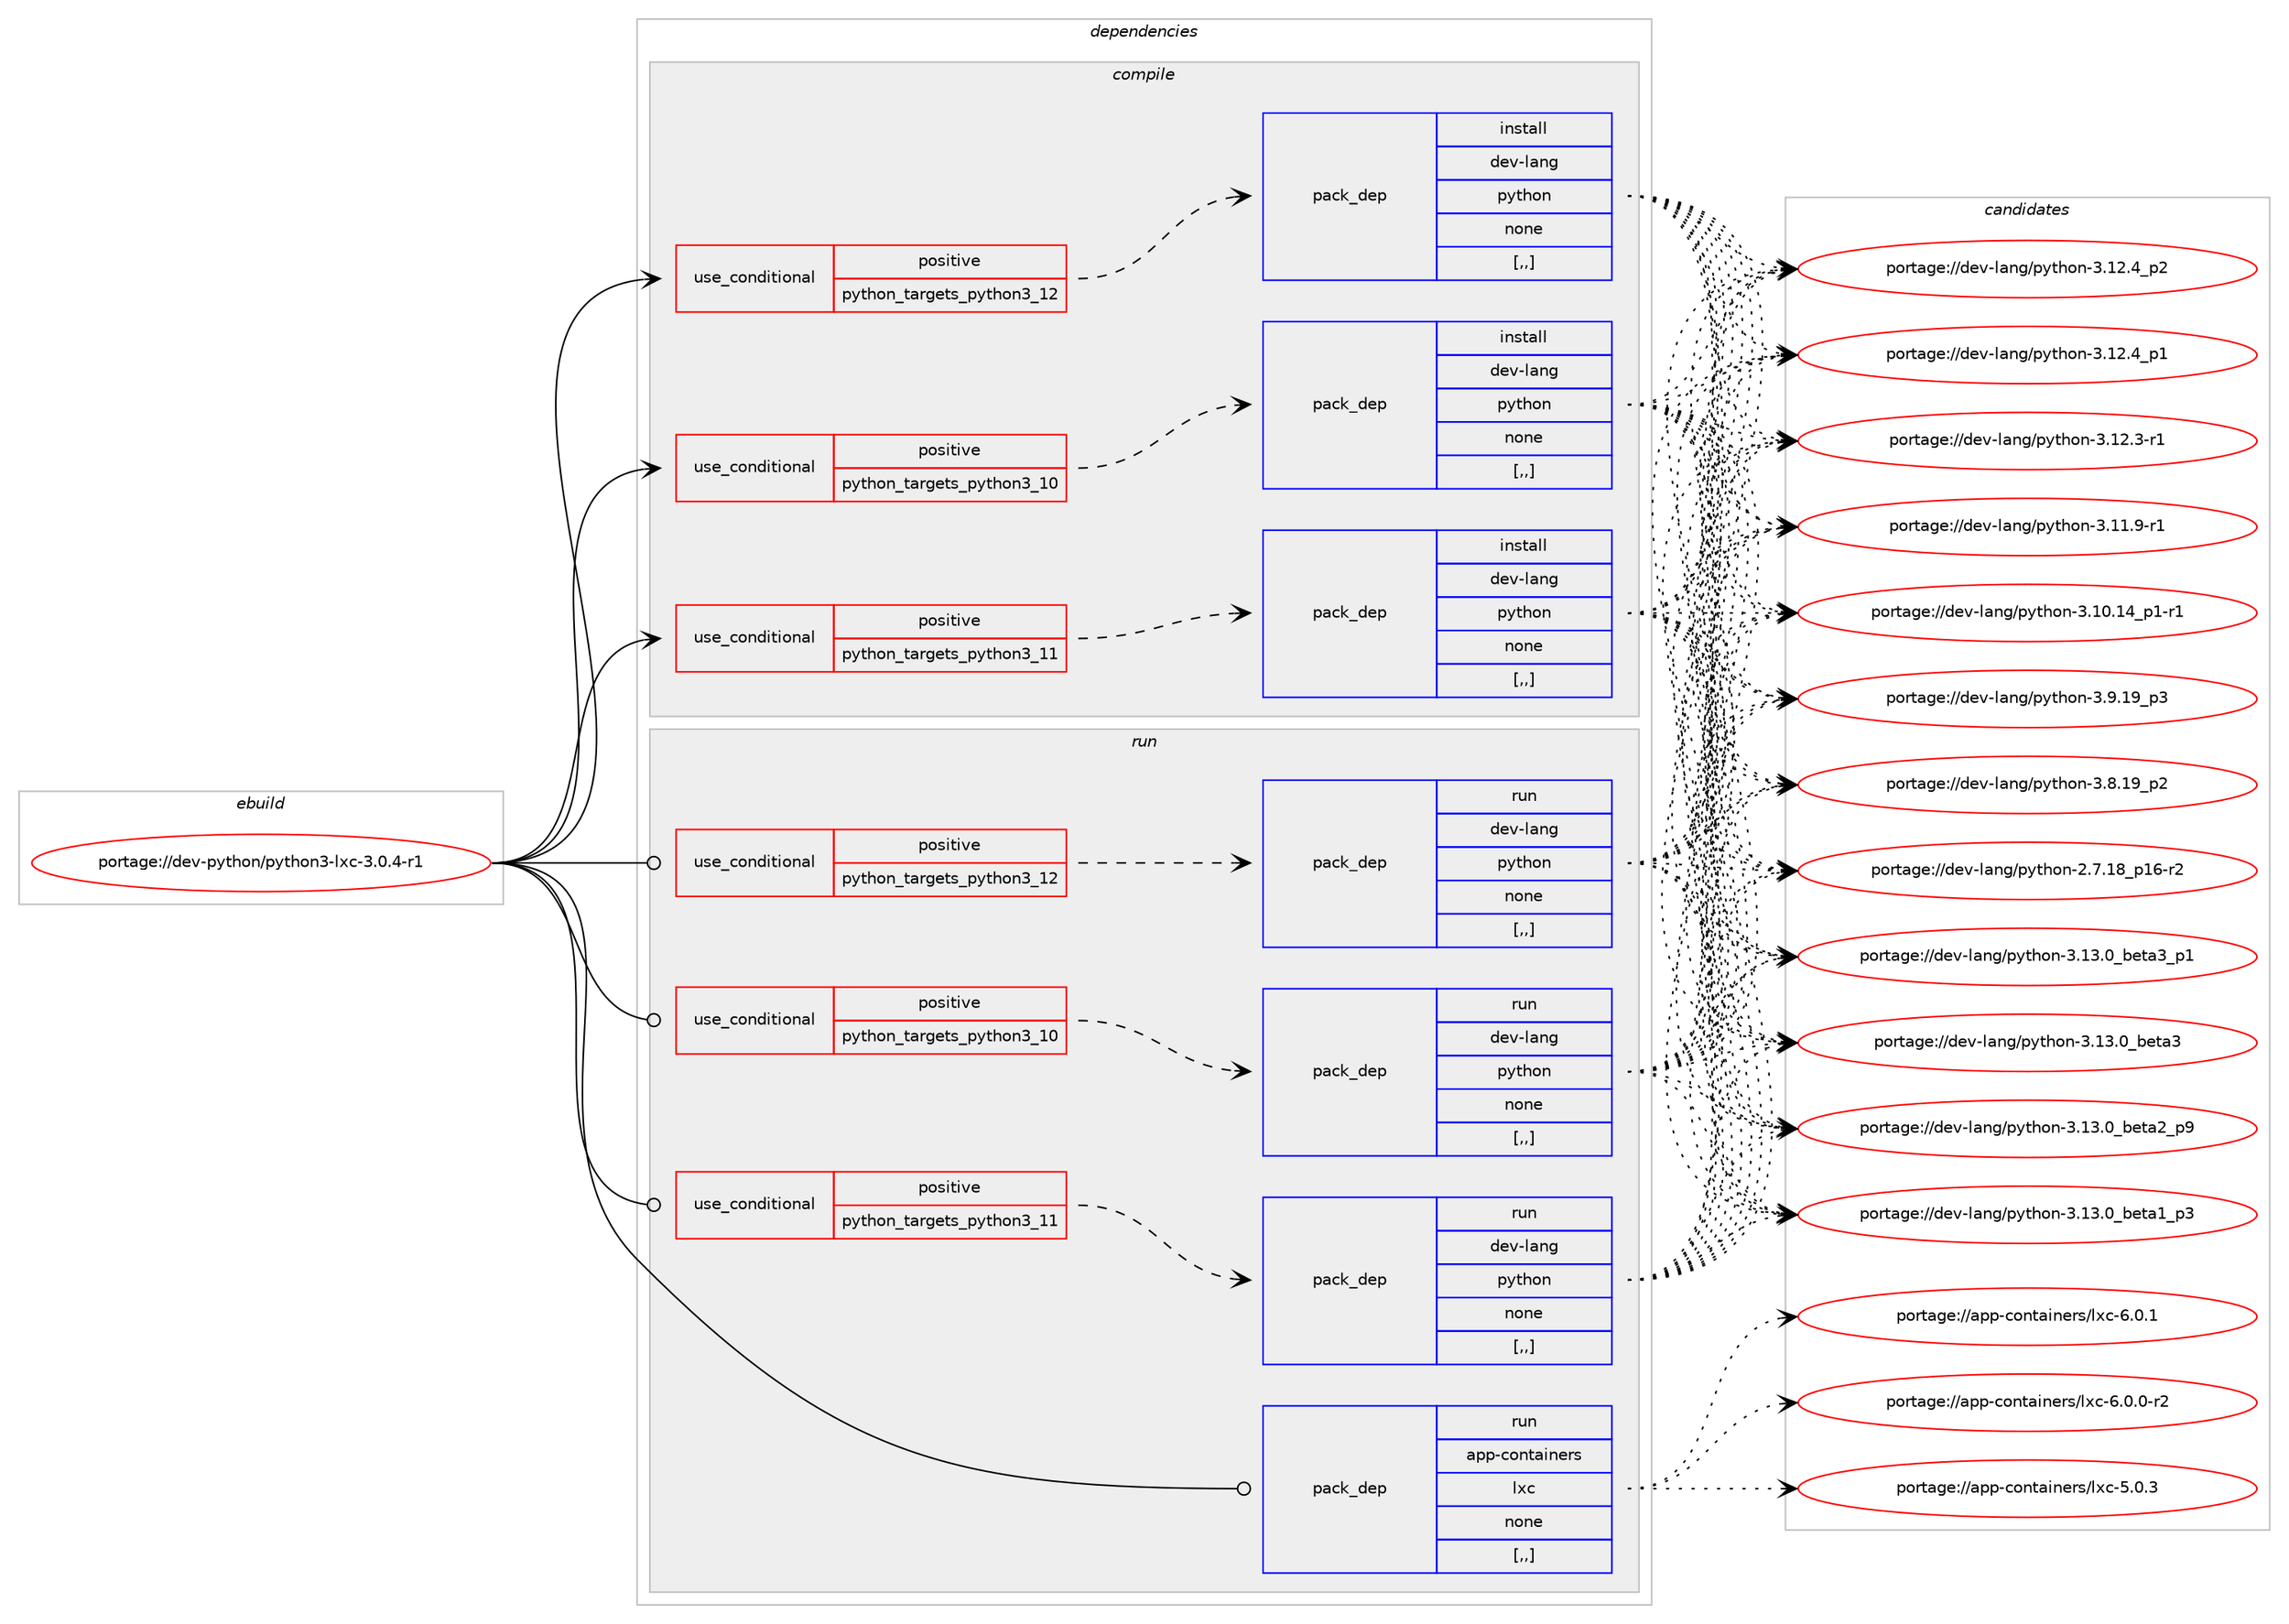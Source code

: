 digraph prolog {

# *************
# Graph options
# *************

newrank=true;
concentrate=true;
compound=true;
graph [rankdir=LR,fontname=Helvetica,fontsize=10,ranksep=1.5];#, ranksep=2.5, nodesep=0.2];
edge  [arrowhead=vee];
node  [fontname=Helvetica,fontsize=10];

# **********
# The ebuild
# **********

subgraph cluster_leftcol {
color=gray;
rank=same;
label=<<i>ebuild</i>>;
id [label="portage://dev-python/python3-lxc-3.0.4-r1", color=red, width=4, href="../dev-python/python3-lxc-3.0.4-r1.svg"];
}

# ****************
# The dependencies
# ****************

subgraph cluster_midcol {
color=gray;
label=<<i>dependencies</i>>;
subgraph cluster_compile {
fillcolor="#eeeeee";
style=filled;
label=<<i>compile</i>>;
subgraph cond38081 {
dependency159433 [label=<<TABLE BORDER="0" CELLBORDER="1" CELLSPACING="0" CELLPADDING="4"><TR><TD ROWSPAN="3" CELLPADDING="10">use_conditional</TD></TR><TR><TD>positive</TD></TR><TR><TD>python_targets_python3_10</TD></TR></TABLE>>, shape=none, color=red];
subgraph pack120093 {
dependency159434 [label=<<TABLE BORDER="0" CELLBORDER="1" CELLSPACING="0" CELLPADDING="4" WIDTH="220"><TR><TD ROWSPAN="6" CELLPADDING="30">pack_dep</TD></TR><TR><TD WIDTH="110">install</TD></TR><TR><TD>dev-lang</TD></TR><TR><TD>python</TD></TR><TR><TD>none</TD></TR><TR><TD>[,,]</TD></TR></TABLE>>, shape=none, color=blue];
}
dependency159433:e -> dependency159434:w [weight=20,style="dashed",arrowhead="vee"];
}
id:e -> dependency159433:w [weight=20,style="solid",arrowhead="vee"];
subgraph cond38082 {
dependency159435 [label=<<TABLE BORDER="0" CELLBORDER="1" CELLSPACING="0" CELLPADDING="4"><TR><TD ROWSPAN="3" CELLPADDING="10">use_conditional</TD></TR><TR><TD>positive</TD></TR><TR><TD>python_targets_python3_11</TD></TR></TABLE>>, shape=none, color=red];
subgraph pack120094 {
dependency159436 [label=<<TABLE BORDER="0" CELLBORDER="1" CELLSPACING="0" CELLPADDING="4" WIDTH="220"><TR><TD ROWSPAN="6" CELLPADDING="30">pack_dep</TD></TR><TR><TD WIDTH="110">install</TD></TR><TR><TD>dev-lang</TD></TR><TR><TD>python</TD></TR><TR><TD>none</TD></TR><TR><TD>[,,]</TD></TR></TABLE>>, shape=none, color=blue];
}
dependency159435:e -> dependency159436:w [weight=20,style="dashed",arrowhead="vee"];
}
id:e -> dependency159435:w [weight=20,style="solid",arrowhead="vee"];
subgraph cond38083 {
dependency159437 [label=<<TABLE BORDER="0" CELLBORDER="1" CELLSPACING="0" CELLPADDING="4"><TR><TD ROWSPAN="3" CELLPADDING="10">use_conditional</TD></TR><TR><TD>positive</TD></TR><TR><TD>python_targets_python3_12</TD></TR></TABLE>>, shape=none, color=red];
subgraph pack120095 {
dependency159438 [label=<<TABLE BORDER="0" CELLBORDER="1" CELLSPACING="0" CELLPADDING="4" WIDTH="220"><TR><TD ROWSPAN="6" CELLPADDING="30">pack_dep</TD></TR><TR><TD WIDTH="110">install</TD></TR><TR><TD>dev-lang</TD></TR><TR><TD>python</TD></TR><TR><TD>none</TD></TR><TR><TD>[,,]</TD></TR></TABLE>>, shape=none, color=blue];
}
dependency159437:e -> dependency159438:w [weight=20,style="dashed",arrowhead="vee"];
}
id:e -> dependency159437:w [weight=20,style="solid",arrowhead="vee"];
}
subgraph cluster_compileandrun {
fillcolor="#eeeeee";
style=filled;
label=<<i>compile and run</i>>;
}
subgraph cluster_run {
fillcolor="#eeeeee";
style=filled;
label=<<i>run</i>>;
subgraph cond38084 {
dependency159439 [label=<<TABLE BORDER="0" CELLBORDER="1" CELLSPACING="0" CELLPADDING="4"><TR><TD ROWSPAN="3" CELLPADDING="10">use_conditional</TD></TR><TR><TD>positive</TD></TR><TR><TD>python_targets_python3_10</TD></TR></TABLE>>, shape=none, color=red];
subgraph pack120096 {
dependency159440 [label=<<TABLE BORDER="0" CELLBORDER="1" CELLSPACING="0" CELLPADDING="4" WIDTH="220"><TR><TD ROWSPAN="6" CELLPADDING="30">pack_dep</TD></TR><TR><TD WIDTH="110">run</TD></TR><TR><TD>dev-lang</TD></TR><TR><TD>python</TD></TR><TR><TD>none</TD></TR><TR><TD>[,,]</TD></TR></TABLE>>, shape=none, color=blue];
}
dependency159439:e -> dependency159440:w [weight=20,style="dashed",arrowhead="vee"];
}
id:e -> dependency159439:w [weight=20,style="solid",arrowhead="odot"];
subgraph cond38085 {
dependency159441 [label=<<TABLE BORDER="0" CELLBORDER="1" CELLSPACING="0" CELLPADDING="4"><TR><TD ROWSPAN="3" CELLPADDING="10">use_conditional</TD></TR><TR><TD>positive</TD></TR><TR><TD>python_targets_python3_11</TD></TR></TABLE>>, shape=none, color=red];
subgraph pack120097 {
dependency159442 [label=<<TABLE BORDER="0" CELLBORDER="1" CELLSPACING="0" CELLPADDING="4" WIDTH="220"><TR><TD ROWSPAN="6" CELLPADDING="30">pack_dep</TD></TR><TR><TD WIDTH="110">run</TD></TR><TR><TD>dev-lang</TD></TR><TR><TD>python</TD></TR><TR><TD>none</TD></TR><TR><TD>[,,]</TD></TR></TABLE>>, shape=none, color=blue];
}
dependency159441:e -> dependency159442:w [weight=20,style="dashed",arrowhead="vee"];
}
id:e -> dependency159441:w [weight=20,style="solid",arrowhead="odot"];
subgraph cond38086 {
dependency159443 [label=<<TABLE BORDER="0" CELLBORDER="1" CELLSPACING="0" CELLPADDING="4"><TR><TD ROWSPAN="3" CELLPADDING="10">use_conditional</TD></TR><TR><TD>positive</TD></TR><TR><TD>python_targets_python3_12</TD></TR></TABLE>>, shape=none, color=red];
subgraph pack120098 {
dependency159444 [label=<<TABLE BORDER="0" CELLBORDER="1" CELLSPACING="0" CELLPADDING="4" WIDTH="220"><TR><TD ROWSPAN="6" CELLPADDING="30">pack_dep</TD></TR><TR><TD WIDTH="110">run</TD></TR><TR><TD>dev-lang</TD></TR><TR><TD>python</TD></TR><TR><TD>none</TD></TR><TR><TD>[,,]</TD></TR></TABLE>>, shape=none, color=blue];
}
dependency159443:e -> dependency159444:w [weight=20,style="dashed",arrowhead="vee"];
}
id:e -> dependency159443:w [weight=20,style="solid",arrowhead="odot"];
subgraph pack120099 {
dependency159445 [label=<<TABLE BORDER="0" CELLBORDER="1" CELLSPACING="0" CELLPADDING="4" WIDTH="220"><TR><TD ROWSPAN="6" CELLPADDING="30">pack_dep</TD></TR><TR><TD WIDTH="110">run</TD></TR><TR><TD>app-containers</TD></TR><TR><TD>lxc</TD></TR><TR><TD>none</TD></TR><TR><TD>[,,]</TD></TR></TABLE>>, shape=none, color=blue];
}
id:e -> dependency159445:w [weight=20,style="solid",arrowhead="odot"];
}
}

# **************
# The candidates
# **************

subgraph cluster_choices {
rank=same;
color=gray;
label=<<i>candidates</i>>;

subgraph choice120093 {
color=black;
nodesep=1;
choice10010111845108971101034711212111610411111045514649514648959810111697519511249 [label="portage://dev-lang/python-3.13.0_beta3_p1", color=red, width=4,href="../dev-lang/python-3.13.0_beta3_p1.svg"];
choice1001011184510897110103471121211161041111104551464951464895981011169751 [label="portage://dev-lang/python-3.13.0_beta3", color=red, width=4,href="../dev-lang/python-3.13.0_beta3.svg"];
choice10010111845108971101034711212111610411111045514649514648959810111697509511257 [label="portage://dev-lang/python-3.13.0_beta2_p9", color=red, width=4,href="../dev-lang/python-3.13.0_beta2_p9.svg"];
choice10010111845108971101034711212111610411111045514649514648959810111697499511251 [label="portage://dev-lang/python-3.13.0_beta1_p3", color=red, width=4,href="../dev-lang/python-3.13.0_beta1_p3.svg"];
choice100101118451089711010347112121116104111110455146495046529511250 [label="portage://dev-lang/python-3.12.4_p2", color=red, width=4,href="../dev-lang/python-3.12.4_p2.svg"];
choice100101118451089711010347112121116104111110455146495046529511249 [label="portage://dev-lang/python-3.12.4_p1", color=red, width=4,href="../dev-lang/python-3.12.4_p1.svg"];
choice100101118451089711010347112121116104111110455146495046514511449 [label="portage://dev-lang/python-3.12.3-r1", color=red, width=4,href="../dev-lang/python-3.12.3-r1.svg"];
choice100101118451089711010347112121116104111110455146494946574511449 [label="portage://dev-lang/python-3.11.9-r1", color=red, width=4,href="../dev-lang/python-3.11.9-r1.svg"];
choice100101118451089711010347112121116104111110455146494846495295112494511449 [label="portage://dev-lang/python-3.10.14_p1-r1", color=red, width=4,href="../dev-lang/python-3.10.14_p1-r1.svg"];
choice100101118451089711010347112121116104111110455146574649579511251 [label="portage://dev-lang/python-3.9.19_p3", color=red, width=4,href="../dev-lang/python-3.9.19_p3.svg"];
choice100101118451089711010347112121116104111110455146564649579511250 [label="portage://dev-lang/python-3.8.19_p2", color=red, width=4,href="../dev-lang/python-3.8.19_p2.svg"];
choice100101118451089711010347112121116104111110455046554649569511249544511450 [label="portage://dev-lang/python-2.7.18_p16-r2", color=red, width=4,href="../dev-lang/python-2.7.18_p16-r2.svg"];
dependency159434:e -> choice10010111845108971101034711212111610411111045514649514648959810111697519511249:w [style=dotted,weight="100"];
dependency159434:e -> choice1001011184510897110103471121211161041111104551464951464895981011169751:w [style=dotted,weight="100"];
dependency159434:e -> choice10010111845108971101034711212111610411111045514649514648959810111697509511257:w [style=dotted,weight="100"];
dependency159434:e -> choice10010111845108971101034711212111610411111045514649514648959810111697499511251:w [style=dotted,weight="100"];
dependency159434:e -> choice100101118451089711010347112121116104111110455146495046529511250:w [style=dotted,weight="100"];
dependency159434:e -> choice100101118451089711010347112121116104111110455146495046529511249:w [style=dotted,weight="100"];
dependency159434:e -> choice100101118451089711010347112121116104111110455146495046514511449:w [style=dotted,weight="100"];
dependency159434:e -> choice100101118451089711010347112121116104111110455146494946574511449:w [style=dotted,weight="100"];
dependency159434:e -> choice100101118451089711010347112121116104111110455146494846495295112494511449:w [style=dotted,weight="100"];
dependency159434:e -> choice100101118451089711010347112121116104111110455146574649579511251:w [style=dotted,weight="100"];
dependency159434:e -> choice100101118451089711010347112121116104111110455146564649579511250:w [style=dotted,weight="100"];
dependency159434:e -> choice100101118451089711010347112121116104111110455046554649569511249544511450:w [style=dotted,weight="100"];
}
subgraph choice120094 {
color=black;
nodesep=1;
choice10010111845108971101034711212111610411111045514649514648959810111697519511249 [label="portage://dev-lang/python-3.13.0_beta3_p1", color=red, width=4,href="../dev-lang/python-3.13.0_beta3_p1.svg"];
choice1001011184510897110103471121211161041111104551464951464895981011169751 [label="portage://dev-lang/python-3.13.0_beta3", color=red, width=4,href="../dev-lang/python-3.13.0_beta3.svg"];
choice10010111845108971101034711212111610411111045514649514648959810111697509511257 [label="portage://dev-lang/python-3.13.0_beta2_p9", color=red, width=4,href="../dev-lang/python-3.13.0_beta2_p9.svg"];
choice10010111845108971101034711212111610411111045514649514648959810111697499511251 [label="portage://dev-lang/python-3.13.0_beta1_p3", color=red, width=4,href="../dev-lang/python-3.13.0_beta1_p3.svg"];
choice100101118451089711010347112121116104111110455146495046529511250 [label="portage://dev-lang/python-3.12.4_p2", color=red, width=4,href="../dev-lang/python-3.12.4_p2.svg"];
choice100101118451089711010347112121116104111110455146495046529511249 [label="portage://dev-lang/python-3.12.4_p1", color=red, width=4,href="../dev-lang/python-3.12.4_p1.svg"];
choice100101118451089711010347112121116104111110455146495046514511449 [label="portage://dev-lang/python-3.12.3-r1", color=red, width=4,href="../dev-lang/python-3.12.3-r1.svg"];
choice100101118451089711010347112121116104111110455146494946574511449 [label="portage://dev-lang/python-3.11.9-r1", color=red, width=4,href="../dev-lang/python-3.11.9-r1.svg"];
choice100101118451089711010347112121116104111110455146494846495295112494511449 [label="portage://dev-lang/python-3.10.14_p1-r1", color=red, width=4,href="../dev-lang/python-3.10.14_p1-r1.svg"];
choice100101118451089711010347112121116104111110455146574649579511251 [label="portage://dev-lang/python-3.9.19_p3", color=red, width=4,href="../dev-lang/python-3.9.19_p3.svg"];
choice100101118451089711010347112121116104111110455146564649579511250 [label="portage://dev-lang/python-3.8.19_p2", color=red, width=4,href="../dev-lang/python-3.8.19_p2.svg"];
choice100101118451089711010347112121116104111110455046554649569511249544511450 [label="portage://dev-lang/python-2.7.18_p16-r2", color=red, width=4,href="../dev-lang/python-2.7.18_p16-r2.svg"];
dependency159436:e -> choice10010111845108971101034711212111610411111045514649514648959810111697519511249:w [style=dotted,weight="100"];
dependency159436:e -> choice1001011184510897110103471121211161041111104551464951464895981011169751:w [style=dotted,weight="100"];
dependency159436:e -> choice10010111845108971101034711212111610411111045514649514648959810111697509511257:w [style=dotted,weight="100"];
dependency159436:e -> choice10010111845108971101034711212111610411111045514649514648959810111697499511251:w [style=dotted,weight="100"];
dependency159436:e -> choice100101118451089711010347112121116104111110455146495046529511250:w [style=dotted,weight="100"];
dependency159436:e -> choice100101118451089711010347112121116104111110455146495046529511249:w [style=dotted,weight="100"];
dependency159436:e -> choice100101118451089711010347112121116104111110455146495046514511449:w [style=dotted,weight="100"];
dependency159436:e -> choice100101118451089711010347112121116104111110455146494946574511449:w [style=dotted,weight="100"];
dependency159436:e -> choice100101118451089711010347112121116104111110455146494846495295112494511449:w [style=dotted,weight="100"];
dependency159436:e -> choice100101118451089711010347112121116104111110455146574649579511251:w [style=dotted,weight="100"];
dependency159436:e -> choice100101118451089711010347112121116104111110455146564649579511250:w [style=dotted,weight="100"];
dependency159436:e -> choice100101118451089711010347112121116104111110455046554649569511249544511450:w [style=dotted,weight="100"];
}
subgraph choice120095 {
color=black;
nodesep=1;
choice10010111845108971101034711212111610411111045514649514648959810111697519511249 [label="portage://dev-lang/python-3.13.0_beta3_p1", color=red, width=4,href="../dev-lang/python-3.13.0_beta3_p1.svg"];
choice1001011184510897110103471121211161041111104551464951464895981011169751 [label="portage://dev-lang/python-3.13.0_beta3", color=red, width=4,href="../dev-lang/python-3.13.0_beta3.svg"];
choice10010111845108971101034711212111610411111045514649514648959810111697509511257 [label="portage://dev-lang/python-3.13.0_beta2_p9", color=red, width=4,href="../dev-lang/python-3.13.0_beta2_p9.svg"];
choice10010111845108971101034711212111610411111045514649514648959810111697499511251 [label="portage://dev-lang/python-3.13.0_beta1_p3", color=red, width=4,href="../dev-lang/python-3.13.0_beta1_p3.svg"];
choice100101118451089711010347112121116104111110455146495046529511250 [label="portage://dev-lang/python-3.12.4_p2", color=red, width=4,href="../dev-lang/python-3.12.4_p2.svg"];
choice100101118451089711010347112121116104111110455146495046529511249 [label="portage://dev-lang/python-3.12.4_p1", color=red, width=4,href="../dev-lang/python-3.12.4_p1.svg"];
choice100101118451089711010347112121116104111110455146495046514511449 [label="portage://dev-lang/python-3.12.3-r1", color=red, width=4,href="../dev-lang/python-3.12.3-r1.svg"];
choice100101118451089711010347112121116104111110455146494946574511449 [label="portage://dev-lang/python-3.11.9-r1", color=red, width=4,href="../dev-lang/python-3.11.9-r1.svg"];
choice100101118451089711010347112121116104111110455146494846495295112494511449 [label="portage://dev-lang/python-3.10.14_p1-r1", color=red, width=4,href="../dev-lang/python-3.10.14_p1-r1.svg"];
choice100101118451089711010347112121116104111110455146574649579511251 [label="portage://dev-lang/python-3.9.19_p3", color=red, width=4,href="../dev-lang/python-3.9.19_p3.svg"];
choice100101118451089711010347112121116104111110455146564649579511250 [label="portage://dev-lang/python-3.8.19_p2", color=red, width=4,href="../dev-lang/python-3.8.19_p2.svg"];
choice100101118451089711010347112121116104111110455046554649569511249544511450 [label="portage://dev-lang/python-2.7.18_p16-r2", color=red, width=4,href="../dev-lang/python-2.7.18_p16-r2.svg"];
dependency159438:e -> choice10010111845108971101034711212111610411111045514649514648959810111697519511249:w [style=dotted,weight="100"];
dependency159438:e -> choice1001011184510897110103471121211161041111104551464951464895981011169751:w [style=dotted,weight="100"];
dependency159438:e -> choice10010111845108971101034711212111610411111045514649514648959810111697509511257:w [style=dotted,weight="100"];
dependency159438:e -> choice10010111845108971101034711212111610411111045514649514648959810111697499511251:w [style=dotted,weight="100"];
dependency159438:e -> choice100101118451089711010347112121116104111110455146495046529511250:w [style=dotted,weight="100"];
dependency159438:e -> choice100101118451089711010347112121116104111110455146495046529511249:w [style=dotted,weight="100"];
dependency159438:e -> choice100101118451089711010347112121116104111110455146495046514511449:w [style=dotted,weight="100"];
dependency159438:e -> choice100101118451089711010347112121116104111110455146494946574511449:w [style=dotted,weight="100"];
dependency159438:e -> choice100101118451089711010347112121116104111110455146494846495295112494511449:w [style=dotted,weight="100"];
dependency159438:e -> choice100101118451089711010347112121116104111110455146574649579511251:w [style=dotted,weight="100"];
dependency159438:e -> choice100101118451089711010347112121116104111110455146564649579511250:w [style=dotted,weight="100"];
dependency159438:e -> choice100101118451089711010347112121116104111110455046554649569511249544511450:w [style=dotted,weight="100"];
}
subgraph choice120096 {
color=black;
nodesep=1;
choice10010111845108971101034711212111610411111045514649514648959810111697519511249 [label="portage://dev-lang/python-3.13.0_beta3_p1", color=red, width=4,href="../dev-lang/python-3.13.0_beta3_p1.svg"];
choice1001011184510897110103471121211161041111104551464951464895981011169751 [label="portage://dev-lang/python-3.13.0_beta3", color=red, width=4,href="../dev-lang/python-3.13.0_beta3.svg"];
choice10010111845108971101034711212111610411111045514649514648959810111697509511257 [label="portage://dev-lang/python-3.13.0_beta2_p9", color=red, width=4,href="../dev-lang/python-3.13.0_beta2_p9.svg"];
choice10010111845108971101034711212111610411111045514649514648959810111697499511251 [label="portage://dev-lang/python-3.13.0_beta1_p3", color=red, width=4,href="../dev-lang/python-3.13.0_beta1_p3.svg"];
choice100101118451089711010347112121116104111110455146495046529511250 [label="portage://dev-lang/python-3.12.4_p2", color=red, width=4,href="../dev-lang/python-3.12.4_p2.svg"];
choice100101118451089711010347112121116104111110455146495046529511249 [label="portage://dev-lang/python-3.12.4_p1", color=red, width=4,href="../dev-lang/python-3.12.4_p1.svg"];
choice100101118451089711010347112121116104111110455146495046514511449 [label="portage://dev-lang/python-3.12.3-r1", color=red, width=4,href="../dev-lang/python-3.12.3-r1.svg"];
choice100101118451089711010347112121116104111110455146494946574511449 [label="portage://dev-lang/python-3.11.9-r1", color=red, width=4,href="../dev-lang/python-3.11.9-r1.svg"];
choice100101118451089711010347112121116104111110455146494846495295112494511449 [label="portage://dev-lang/python-3.10.14_p1-r1", color=red, width=4,href="../dev-lang/python-3.10.14_p1-r1.svg"];
choice100101118451089711010347112121116104111110455146574649579511251 [label="portage://dev-lang/python-3.9.19_p3", color=red, width=4,href="../dev-lang/python-3.9.19_p3.svg"];
choice100101118451089711010347112121116104111110455146564649579511250 [label="portage://dev-lang/python-3.8.19_p2", color=red, width=4,href="../dev-lang/python-3.8.19_p2.svg"];
choice100101118451089711010347112121116104111110455046554649569511249544511450 [label="portage://dev-lang/python-2.7.18_p16-r2", color=red, width=4,href="../dev-lang/python-2.7.18_p16-r2.svg"];
dependency159440:e -> choice10010111845108971101034711212111610411111045514649514648959810111697519511249:w [style=dotted,weight="100"];
dependency159440:e -> choice1001011184510897110103471121211161041111104551464951464895981011169751:w [style=dotted,weight="100"];
dependency159440:e -> choice10010111845108971101034711212111610411111045514649514648959810111697509511257:w [style=dotted,weight="100"];
dependency159440:e -> choice10010111845108971101034711212111610411111045514649514648959810111697499511251:w [style=dotted,weight="100"];
dependency159440:e -> choice100101118451089711010347112121116104111110455146495046529511250:w [style=dotted,weight="100"];
dependency159440:e -> choice100101118451089711010347112121116104111110455146495046529511249:w [style=dotted,weight="100"];
dependency159440:e -> choice100101118451089711010347112121116104111110455146495046514511449:w [style=dotted,weight="100"];
dependency159440:e -> choice100101118451089711010347112121116104111110455146494946574511449:w [style=dotted,weight="100"];
dependency159440:e -> choice100101118451089711010347112121116104111110455146494846495295112494511449:w [style=dotted,weight="100"];
dependency159440:e -> choice100101118451089711010347112121116104111110455146574649579511251:w [style=dotted,weight="100"];
dependency159440:e -> choice100101118451089711010347112121116104111110455146564649579511250:w [style=dotted,weight="100"];
dependency159440:e -> choice100101118451089711010347112121116104111110455046554649569511249544511450:w [style=dotted,weight="100"];
}
subgraph choice120097 {
color=black;
nodesep=1;
choice10010111845108971101034711212111610411111045514649514648959810111697519511249 [label="portage://dev-lang/python-3.13.0_beta3_p1", color=red, width=4,href="../dev-lang/python-3.13.0_beta3_p1.svg"];
choice1001011184510897110103471121211161041111104551464951464895981011169751 [label="portage://dev-lang/python-3.13.0_beta3", color=red, width=4,href="../dev-lang/python-3.13.0_beta3.svg"];
choice10010111845108971101034711212111610411111045514649514648959810111697509511257 [label="portage://dev-lang/python-3.13.0_beta2_p9", color=red, width=4,href="../dev-lang/python-3.13.0_beta2_p9.svg"];
choice10010111845108971101034711212111610411111045514649514648959810111697499511251 [label="portage://dev-lang/python-3.13.0_beta1_p3", color=red, width=4,href="../dev-lang/python-3.13.0_beta1_p3.svg"];
choice100101118451089711010347112121116104111110455146495046529511250 [label="portage://dev-lang/python-3.12.4_p2", color=red, width=4,href="../dev-lang/python-3.12.4_p2.svg"];
choice100101118451089711010347112121116104111110455146495046529511249 [label="portage://dev-lang/python-3.12.4_p1", color=red, width=4,href="../dev-lang/python-3.12.4_p1.svg"];
choice100101118451089711010347112121116104111110455146495046514511449 [label="portage://dev-lang/python-3.12.3-r1", color=red, width=4,href="../dev-lang/python-3.12.3-r1.svg"];
choice100101118451089711010347112121116104111110455146494946574511449 [label="portage://dev-lang/python-3.11.9-r1", color=red, width=4,href="../dev-lang/python-3.11.9-r1.svg"];
choice100101118451089711010347112121116104111110455146494846495295112494511449 [label="portage://dev-lang/python-3.10.14_p1-r1", color=red, width=4,href="../dev-lang/python-3.10.14_p1-r1.svg"];
choice100101118451089711010347112121116104111110455146574649579511251 [label="portage://dev-lang/python-3.9.19_p3", color=red, width=4,href="../dev-lang/python-3.9.19_p3.svg"];
choice100101118451089711010347112121116104111110455146564649579511250 [label="portage://dev-lang/python-3.8.19_p2", color=red, width=4,href="../dev-lang/python-3.8.19_p2.svg"];
choice100101118451089711010347112121116104111110455046554649569511249544511450 [label="portage://dev-lang/python-2.7.18_p16-r2", color=red, width=4,href="../dev-lang/python-2.7.18_p16-r2.svg"];
dependency159442:e -> choice10010111845108971101034711212111610411111045514649514648959810111697519511249:w [style=dotted,weight="100"];
dependency159442:e -> choice1001011184510897110103471121211161041111104551464951464895981011169751:w [style=dotted,weight="100"];
dependency159442:e -> choice10010111845108971101034711212111610411111045514649514648959810111697509511257:w [style=dotted,weight="100"];
dependency159442:e -> choice10010111845108971101034711212111610411111045514649514648959810111697499511251:w [style=dotted,weight="100"];
dependency159442:e -> choice100101118451089711010347112121116104111110455146495046529511250:w [style=dotted,weight="100"];
dependency159442:e -> choice100101118451089711010347112121116104111110455146495046529511249:w [style=dotted,weight="100"];
dependency159442:e -> choice100101118451089711010347112121116104111110455146495046514511449:w [style=dotted,weight="100"];
dependency159442:e -> choice100101118451089711010347112121116104111110455146494946574511449:w [style=dotted,weight="100"];
dependency159442:e -> choice100101118451089711010347112121116104111110455146494846495295112494511449:w [style=dotted,weight="100"];
dependency159442:e -> choice100101118451089711010347112121116104111110455146574649579511251:w [style=dotted,weight="100"];
dependency159442:e -> choice100101118451089711010347112121116104111110455146564649579511250:w [style=dotted,weight="100"];
dependency159442:e -> choice100101118451089711010347112121116104111110455046554649569511249544511450:w [style=dotted,weight="100"];
}
subgraph choice120098 {
color=black;
nodesep=1;
choice10010111845108971101034711212111610411111045514649514648959810111697519511249 [label="portage://dev-lang/python-3.13.0_beta3_p1", color=red, width=4,href="../dev-lang/python-3.13.0_beta3_p1.svg"];
choice1001011184510897110103471121211161041111104551464951464895981011169751 [label="portage://dev-lang/python-3.13.0_beta3", color=red, width=4,href="../dev-lang/python-3.13.0_beta3.svg"];
choice10010111845108971101034711212111610411111045514649514648959810111697509511257 [label="portage://dev-lang/python-3.13.0_beta2_p9", color=red, width=4,href="../dev-lang/python-3.13.0_beta2_p9.svg"];
choice10010111845108971101034711212111610411111045514649514648959810111697499511251 [label="portage://dev-lang/python-3.13.0_beta1_p3", color=red, width=4,href="../dev-lang/python-3.13.0_beta1_p3.svg"];
choice100101118451089711010347112121116104111110455146495046529511250 [label="portage://dev-lang/python-3.12.4_p2", color=red, width=4,href="../dev-lang/python-3.12.4_p2.svg"];
choice100101118451089711010347112121116104111110455146495046529511249 [label="portage://dev-lang/python-3.12.4_p1", color=red, width=4,href="../dev-lang/python-3.12.4_p1.svg"];
choice100101118451089711010347112121116104111110455146495046514511449 [label="portage://dev-lang/python-3.12.3-r1", color=red, width=4,href="../dev-lang/python-3.12.3-r1.svg"];
choice100101118451089711010347112121116104111110455146494946574511449 [label="portage://dev-lang/python-3.11.9-r1", color=red, width=4,href="../dev-lang/python-3.11.9-r1.svg"];
choice100101118451089711010347112121116104111110455146494846495295112494511449 [label="portage://dev-lang/python-3.10.14_p1-r1", color=red, width=4,href="../dev-lang/python-3.10.14_p1-r1.svg"];
choice100101118451089711010347112121116104111110455146574649579511251 [label="portage://dev-lang/python-3.9.19_p3", color=red, width=4,href="../dev-lang/python-3.9.19_p3.svg"];
choice100101118451089711010347112121116104111110455146564649579511250 [label="portage://dev-lang/python-3.8.19_p2", color=red, width=4,href="../dev-lang/python-3.8.19_p2.svg"];
choice100101118451089711010347112121116104111110455046554649569511249544511450 [label="portage://dev-lang/python-2.7.18_p16-r2", color=red, width=4,href="../dev-lang/python-2.7.18_p16-r2.svg"];
dependency159444:e -> choice10010111845108971101034711212111610411111045514649514648959810111697519511249:w [style=dotted,weight="100"];
dependency159444:e -> choice1001011184510897110103471121211161041111104551464951464895981011169751:w [style=dotted,weight="100"];
dependency159444:e -> choice10010111845108971101034711212111610411111045514649514648959810111697509511257:w [style=dotted,weight="100"];
dependency159444:e -> choice10010111845108971101034711212111610411111045514649514648959810111697499511251:w [style=dotted,weight="100"];
dependency159444:e -> choice100101118451089711010347112121116104111110455146495046529511250:w [style=dotted,weight="100"];
dependency159444:e -> choice100101118451089711010347112121116104111110455146495046529511249:w [style=dotted,weight="100"];
dependency159444:e -> choice100101118451089711010347112121116104111110455146495046514511449:w [style=dotted,weight="100"];
dependency159444:e -> choice100101118451089711010347112121116104111110455146494946574511449:w [style=dotted,weight="100"];
dependency159444:e -> choice100101118451089711010347112121116104111110455146494846495295112494511449:w [style=dotted,weight="100"];
dependency159444:e -> choice100101118451089711010347112121116104111110455146574649579511251:w [style=dotted,weight="100"];
dependency159444:e -> choice100101118451089711010347112121116104111110455146564649579511250:w [style=dotted,weight="100"];
dependency159444:e -> choice100101118451089711010347112121116104111110455046554649569511249544511450:w [style=dotted,weight="100"];
}
subgraph choice120099 {
color=black;
nodesep=1;
choice971121124599111110116971051101011141154710812099455446484649 [label="portage://app-containers/lxc-6.0.1", color=red, width=4,href="../app-containers/lxc-6.0.1.svg"];
choice9711211245991111101169710511010111411547108120994554464846484511450 [label="portage://app-containers/lxc-6.0.0-r2", color=red, width=4,href="../app-containers/lxc-6.0.0-r2.svg"];
choice971121124599111110116971051101011141154710812099455346484651 [label="portage://app-containers/lxc-5.0.3", color=red, width=4,href="../app-containers/lxc-5.0.3.svg"];
dependency159445:e -> choice971121124599111110116971051101011141154710812099455446484649:w [style=dotted,weight="100"];
dependency159445:e -> choice9711211245991111101169710511010111411547108120994554464846484511450:w [style=dotted,weight="100"];
dependency159445:e -> choice971121124599111110116971051101011141154710812099455346484651:w [style=dotted,weight="100"];
}
}

}
